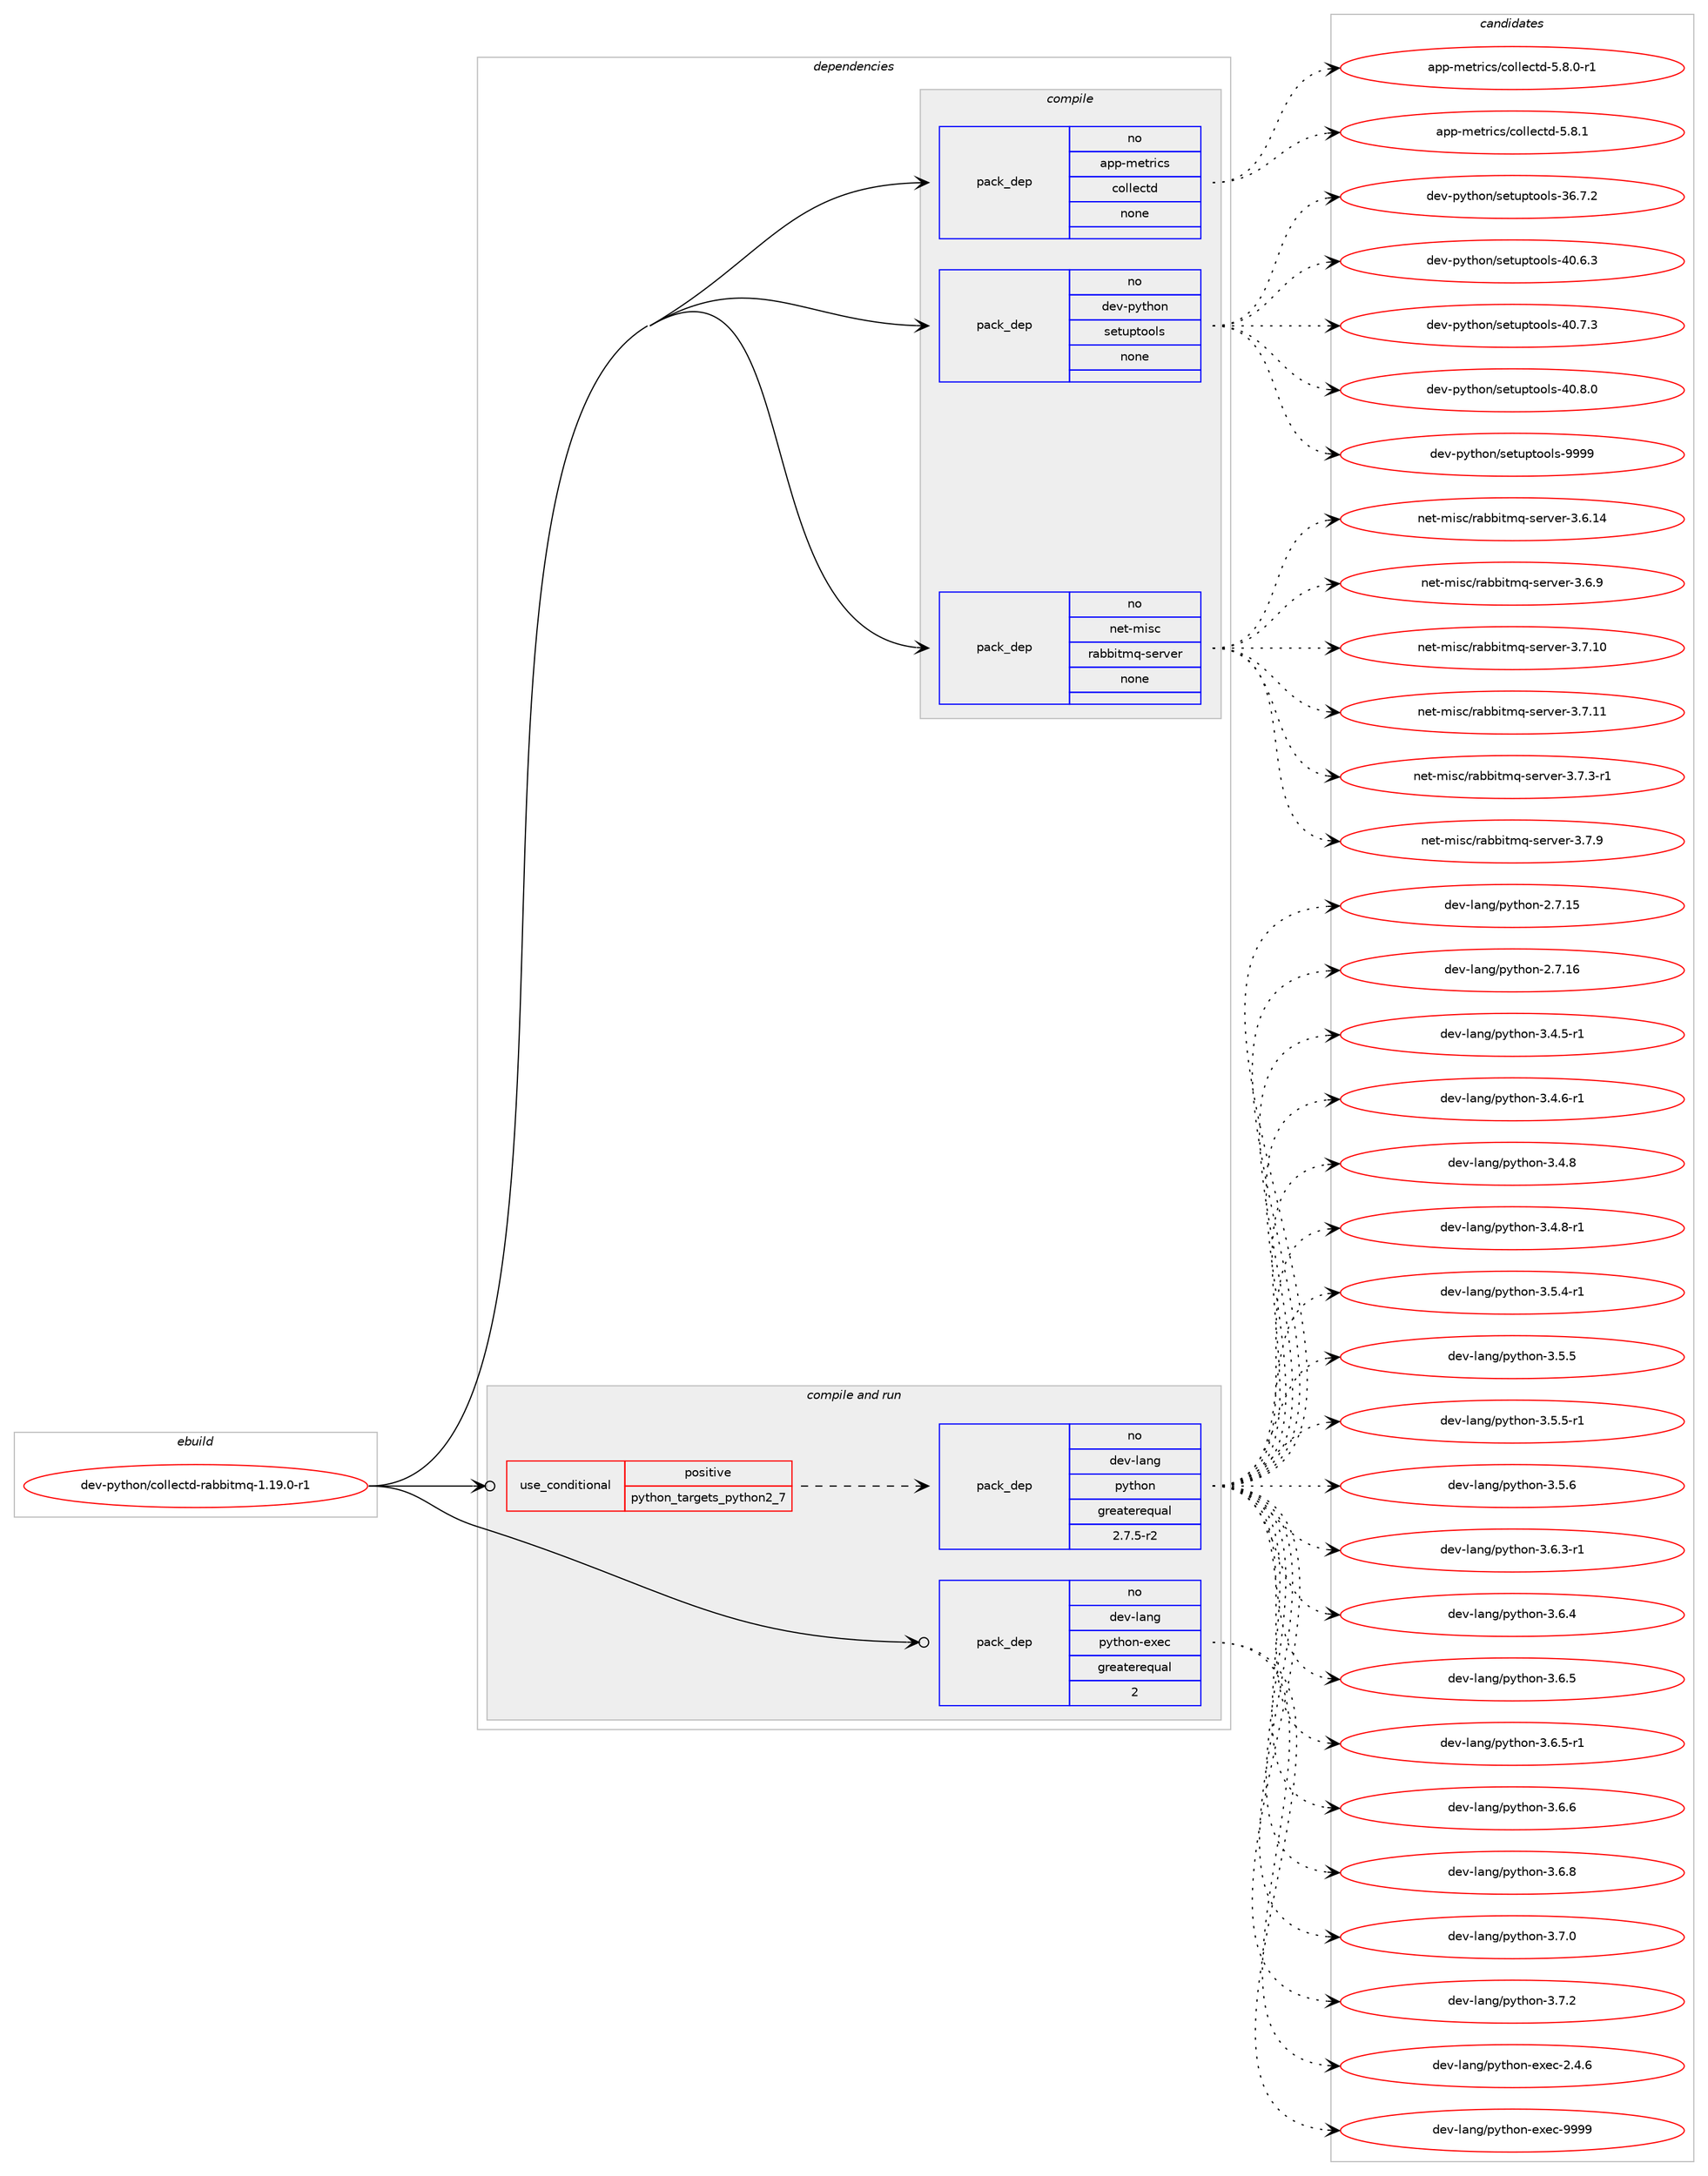 digraph prolog {

# *************
# Graph options
# *************

newrank=true;
concentrate=true;
compound=true;
graph [rankdir=LR,fontname=Helvetica,fontsize=10,ranksep=1.5];#, ranksep=2.5, nodesep=0.2];
edge  [arrowhead=vee];
node  [fontname=Helvetica,fontsize=10];

# **********
# The ebuild
# **********

subgraph cluster_leftcol {
color=gray;
rank=same;
label=<<i>ebuild</i>>;
id [label="dev-python/collectd-rabbitmq-1.19.0-r1", color=red, width=4, href="../dev-python/collectd-rabbitmq-1.19.0-r1.svg"];
}

# ****************
# The dependencies
# ****************

subgraph cluster_midcol {
color=gray;
label=<<i>dependencies</i>>;
subgraph cluster_compile {
fillcolor="#eeeeee";
style=filled;
label=<<i>compile</i>>;
subgraph pack1008061 {
dependency1403832 [label=<<TABLE BORDER="0" CELLBORDER="1" CELLSPACING="0" CELLPADDING="4" WIDTH="220"><TR><TD ROWSPAN="6" CELLPADDING="30">pack_dep</TD></TR><TR><TD WIDTH="110">no</TD></TR><TR><TD>app-metrics</TD></TR><TR><TD>collectd</TD></TR><TR><TD>none</TD></TR><TR><TD></TD></TR></TABLE>>, shape=none, color=blue];
}
id:e -> dependency1403832:w [weight=20,style="solid",arrowhead="vee"];
subgraph pack1008062 {
dependency1403833 [label=<<TABLE BORDER="0" CELLBORDER="1" CELLSPACING="0" CELLPADDING="4" WIDTH="220"><TR><TD ROWSPAN="6" CELLPADDING="30">pack_dep</TD></TR><TR><TD WIDTH="110">no</TD></TR><TR><TD>dev-python</TD></TR><TR><TD>setuptools</TD></TR><TR><TD>none</TD></TR><TR><TD></TD></TR></TABLE>>, shape=none, color=blue];
}
id:e -> dependency1403833:w [weight=20,style="solid",arrowhead="vee"];
subgraph pack1008063 {
dependency1403834 [label=<<TABLE BORDER="0" CELLBORDER="1" CELLSPACING="0" CELLPADDING="4" WIDTH="220"><TR><TD ROWSPAN="6" CELLPADDING="30">pack_dep</TD></TR><TR><TD WIDTH="110">no</TD></TR><TR><TD>net-misc</TD></TR><TR><TD>rabbitmq-server</TD></TR><TR><TD>none</TD></TR><TR><TD></TD></TR></TABLE>>, shape=none, color=blue];
}
id:e -> dependency1403834:w [weight=20,style="solid",arrowhead="vee"];
}
subgraph cluster_compileandrun {
fillcolor="#eeeeee";
style=filled;
label=<<i>compile and run</i>>;
subgraph cond372536 {
dependency1403835 [label=<<TABLE BORDER="0" CELLBORDER="1" CELLSPACING="0" CELLPADDING="4"><TR><TD ROWSPAN="3" CELLPADDING="10">use_conditional</TD></TR><TR><TD>positive</TD></TR><TR><TD>python_targets_python2_7</TD></TR></TABLE>>, shape=none, color=red];
subgraph pack1008064 {
dependency1403836 [label=<<TABLE BORDER="0" CELLBORDER="1" CELLSPACING="0" CELLPADDING="4" WIDTH="220"><TR><TD ROWSPAN="6" CELLPADDING="30">pack_dep</TD></TR><TR><TD WIDTH="110">no</TD></TR><TR><TD>dev-lang</TD></TR><TR><TD>python</TD></TR><TR><TD>greaterequal</TD></TR><TR><TD>2.7.5-r2</TD></TR></TABLE>>, shape=none, color=blue];
}
dependency1403835:e -> dependency1403836:w [weight=20,style="dashed",arrowhead="vee"];
}
id:e -> dependency1403835:w [weight=20,style="solid",arrowhead="odotvee"];
subgraph pack1008065 {
dependency1403837 [label=<<TABLE BORDER="0" CELLBORDER="1" CELLSPACING="0" CELLPADDING="4" WIDTH="220"><TR><TD ROWSPAN="6" CELLPADDING="30">pack_dep</TD></TR><TR><TD WIDTH="110">no</TD></TR><TR><TD>dev-lang</TD></TR><TR><TD>python-exec</TD></TR><TR><TD>greaterequal</TD></TR><TR><TD>2</TD></TR></TABLE>>, shape=none, color=blue];
}
id:e -> dependency1403837:w [weight=20,style="solid",arrowhead="odotvee"];
}
subgraph cluster_run {
fillcolor="#eeeeee";
style=filled;
label=<<i>run</i>>;
}
}

# **************
# The candidates
# **************

subgraph cluster_choices {
rank=same;
color=gray;
label=<<i>candidates</i>>;

subgraph choice1008061 {
color=black;
nodesep=1;
choice9711211245109101116114105991154799111108108101991161004553465646484511449 [label="app-metrics/collectd-5.8.0-r1", color=red, width=4,href="../app-metrics/collectd-5.8.0-r1.svg"];
choice971121124510910111611410599115479911110810810199116100455346564649 [label="app-metrics/collectd-5.8.1", color=red, width=4,href="../app-metrics/collectd-5.8.1.svg"];
dependency1403832:e -> choice9711211245109101116114105991154799111108108101991161004553465646484511449:w [style=dotted,weight="100"];
dependency1403832:e -> choice971121124510910111611410599115479911110810810199116100455346564649:w [style=dotted,weight="100"];
}
subgraph choice1008062 {
color=black;
nodesep=1;
choice100101118451121211161041111104711510111611711211611111110811545515446554650 [label="dev-python/setuptools-36.7.2", color=red, width=4,href="../dev-python/setuptools-36.7.2.svg"];
choice100101118451121211161041111104711510111611711211611111110811545524846544651 [label="dev-python/setuptools-40.6.3", color=red, width=4,href="../dev-python/setuptools-40.6.3.svg"];
choice100101118451121211161041111104711510111611711211611111110811545524846554651 [label="dev-python/setuptools-40.7.3", color=red, width=4,href="../dev-python/setuptools-40.7.3.svg"];
choice100101118451121211161041111104711510111611711211611111110811545524846564648 [label="dev-python/setuptools-40.8.0", color=red, width=4,href="../dev-python/setuptools-40.8.0.svg"];
choice10010111845112121116104111110471151011161171121161111111081154557575757 [label="dev-python/setuptools-9999", color=red, width=4,href="../dev-python/setuptools-9999.svg"];
dependency1403833:e -> choice100101118451121211161041111104711510111611711211611111110811545515446554650:w [style=dotted,weight="100"];
dependency1403833:e -> choice100101118451121211161041111104711510111611711211611111110811545524846544651:w [style=dotted,weight="100"];
dependency1403833:e -> choice100101118451121211161041111104711510111611711211611111110811545524846554651:w [style=dotted,weight="100"];
dependency1403833:e -> choice100101118451121211161041111104711510111611711211611111110811545524846564648:w [style=dotted,weight="100"];
dependency1403833:e -> choice10010111845112121116104111110471151011161171121161111111081154557575757:w [style=dotted,weight="100"];
}
subgraph choice1008063 {
color=black;
nodesep=1;
choice1101011164510910511599471149798981051161091134511510111411810111445514654464952 [label="net-misc/rabbitmq-server-3.6.14", color=red, width=4,href="../net-misc/rabbitmq-server-3.6.14.svg"];
choice11010111645109105115994711497989810511610911345115101114118101114455146544657 [label="net-misc/rabbitmq-server-3.6.9", color=red, width=4,href="../net-misc/rabbitmq-server-3.6.9.svg"];
choice1101011164510910511599471149798981051161091134511510111411810111445514655464948 [label="net-misc/rabbitmq-server-3.7.10", color=red, width=4,href="../net-misc/rabbitmq-server-3.7.10.svg"];
choice1101011164510910511599471149798981051161091134511510111411810111445514655464949 [label="net-misc/rabbitmq-server-3.7.11", color=red, width=4,href="../net-misc/rabbitmq-server-3.7.11.svg"];
choice110101116451091051159947114979898105116109113451151011141181011144551465546514511449 [label="net-misc/rabbitmq-server-3.7.3-r1", color=red, width=4,href="../net-misc/rabbitmq-server-3.7.3-r1.svg"];
choice11010111645109105115994711497989810511610911345115101114118101114455146554657 [label="net-misc/rabbitmq-server-3.7.9", color=red, width=4,href="../net-misc/rabbitmq-server-3.7.9.svg"];
dependency1403834:e -> choice1101011164510910511599471149798981051161091134511510111411810111445514654464952:w [style=dotted,weight="100"];
dependency1403834:e -> choice11010111645109105115994711497989810511610911345115101114118101114455146544657:w [style=dotted,weight="100"];
dependency1403834:e -> choice1101011164510910511599471149798981051161091134511510111411810111445514655464948:w [style=dotted,weight="100"];
dependency1403834:e -> choice1101011164510910511599471149798981051161091134511510111411810111445514655464949:w [style=dotted,weight="100"];
dependency1403834:e -> choice110101116451091051159947114979898105116109113451151011141181011144551465546514511449:w [style=dotted,weight="100"];
dependency1403834:e -> choice11010111645109105115994711497989810511610911345115101114118101114455146554657:w [style=dotted,weight="100"];
}
subgraph choice1008064 {
color=black;
nodesep=1;
choice10010111845108971101034711212111610411111045504655464953 [label="dev-lang/python-2.7.15", color=red, width=4,href="../dev-lang/python-2.7.15.svg"];
choice10010111845108971101034711212111610411111045504655464954 [label="dev-lang/python-2.7.16", color=red, width=4,href="../dev-lang/python-2.7.16.svg"];
choice1001011184510897110103471121211161041111104551465246534511449 [label="dev-lang/python-3.4.5-r1", color=red, width=4,href="../dev-lang/python-3.4.5-r1.svg"];
choice1001011184510897110103471121211161041111104551465246544511449 [label="dev-lang/python-3.4.6-r1", color=red, width=4,href="../dev-lang/python-3.4.6-r1.svg"];
choice100101118451089711010347112121116104111110455146524656 [label="dev-lang/python-3.4.8", color=red, width=4,href="../dev-lang/python-3.4.8.svg"];
choice1001011184510897110103471121211161041111104551465246564511449 [label="dev-lang/python-3.4.8-r1", color=red, width=4,href="../dev-lang/python-3.4.8-r1.svg"];
choice1001011184510897110103471121211161041111104551465346524511449 [label="dev-lang/python-3.5.4-r1", color=red, width=4,href="../dev-lang/python-3.5.4-r1.svg"];
choice100101118451089711010347112121116104111110455146534653 [label="dev-lang/python-3.5.5", color=red, width=4,href="../dev-lang/python-3.5.5.svg"];
choice1001011184510897110103471121211161041111104551465346534511449 [label="dev-lang/python-3.5.5-r1", color=red, width=4,href="../dev-lang/python-3.5.5-r1.svg"];
choice100101118451089711010347112121116104111110455146534654 [label="dev-lang/python-3.5.6", color=red, width=4,href="../dev-lang/python-3.5.6.svg"];
choice1001011184510897110103471121211161041111104551465446514511449 [label="dev-lang/python-3.6.3-r1", color=red, width=4,href="../dev-lang/python-3.6.3-r1.svg"];
choice100101118451089711010347112121116104111110455146544652 [label="dev-lang/python-3.6.4", color=red, width=4,href="../dev-lang/python-3.6.4.svg"];
choice100101118451089711010347112121116104111110455146544653 [label="dev-lang/python-3.6.5", color=red, width=4,href="../dev-lang/python-3.6.5.svg"];
choice1001011184510897110103471121211161041111104551465446534511449 [label="dev-lang/python-3.6.5-r1", color=red, width=4,href="../dev-lang/python-3.6.5-r1.svg"];
choice100101118451089711010347112121116104111110455146544654 [label="dev-lang/python-3.6.6", color=red, width=4,href="../dev-lang/python-3.6.6.svg"];
choice100101118451089711010347112121116104111110455146544656 [label="dev-lang/python-3.6.8", color=red, width=4,href="../dev-lang/python-3.6.8.svg"];
choice100101118451089711010347112121116104111110455146554648 [label="dev-lang/python-3.7.0", color=red, width=4,href="../dev-lang/python-3.7.0.svg"];
choice100101118451089711010347112121116104111110455146554650 [label="dev-lang/python-3.7.2", color=red, width=4,href="../dev-lang/python-3.7.2.svg"];
dependency1403836:e -> choice10010111845108971101034711212111610411111045504655464953:w [style=dotted,weight="100"];
dependency1403836:e -> choice10010111845108971101034711212111610411111045504655464954:w [style=dotted,weight="100"];
dependency1403836:e -> choice1001011184510897110103471121211161041111104551465246534511449:w [style=dotted,weight="100"];
dependency1403836:e -> choice1001011184510897110103471121211161041111104551465246544511449:w [style=dotted,weight="100"];
dependency1403836:e -> choice100101118451089711010347112121116104111110455146524656:w [style=dotted,weight="100"];
dependency1403836:e -> choice1001011184510897110103471121211161041111104551465246564511449:w [style=dotted,weight="100"];
dependency1403836:e -> choice1001011184510897110103471121211161041111104551465346524511449:w [style=dotted,weight="100"];
dependency1403836:e -> choice100101118451089711010347112121116104111110455146534653:w [style=dotted,weight="100"];
dependency1403836:e -> choice1001011184510897110103471121211161041111104551465346534511449:w [style=dotted,weight="100"];
dependency1403836:e -> choice100101118451089711010347112121116104111110455146534654:w [style=dotted,weight="100"];
dependency1403836:e -> choice1001011184510897110103471121211161041111104551465446514511449:w [style=dotted,weight="100"];
dependency1403836:e -> choice100101118451089711010347112121116104111110455146544652:w [style=dotted,weight="100"];
dependency1403836:e -> choice100101118451089711010347112121116104111110455146544653:w [style=dotted,weight="100"];
dependency1403836:e -> choice1001011184510897110103471121211161041111104551465446534511449:w [style=dotted,weight="100"];
dependency1403836:e -> choice100101118451089711010347112121116104111110455146544654:w [style=dotted,weight="100"];
dependency1403836:e -> choice100101118451089711010347112121116104111110455146544656:w [style=dotted,weight="100"];
dependency1403836:e -> choice100101118451089711010347112121116104111110455146554648:w [style=dotted,weight="100"];
dependency1403836:e -> choice100101118451089711010347112121116104111110455146554650:w [style=dotted,weight="100"];
}
subgraph choice1008065 {
color=black;
nodesep=1;
choice1001011184510897110103471121211161041111104510112010199455046524654 [label="dev-lang/python-exec-2.4.6", color=red, width=4,href="../dev-lang/python-exec-2.4.6.svg"];
choice10010111845108971101034711212111610411111045101120101994557575757 [label="dev-lang/python-exec-9999", color=red, width=4,href="../dev-lang/python-exec-9999.svg"];
dependency1403837:e -> choice1001011184510897110103471121211161041111104510112010199455046524654:w [style=dotted,weight="100"];
dependency1403837:e -> choice10010111845108971101034711212111610411111045101120101994557575757:w [style=dotted,weight="100"];
}
}

}
